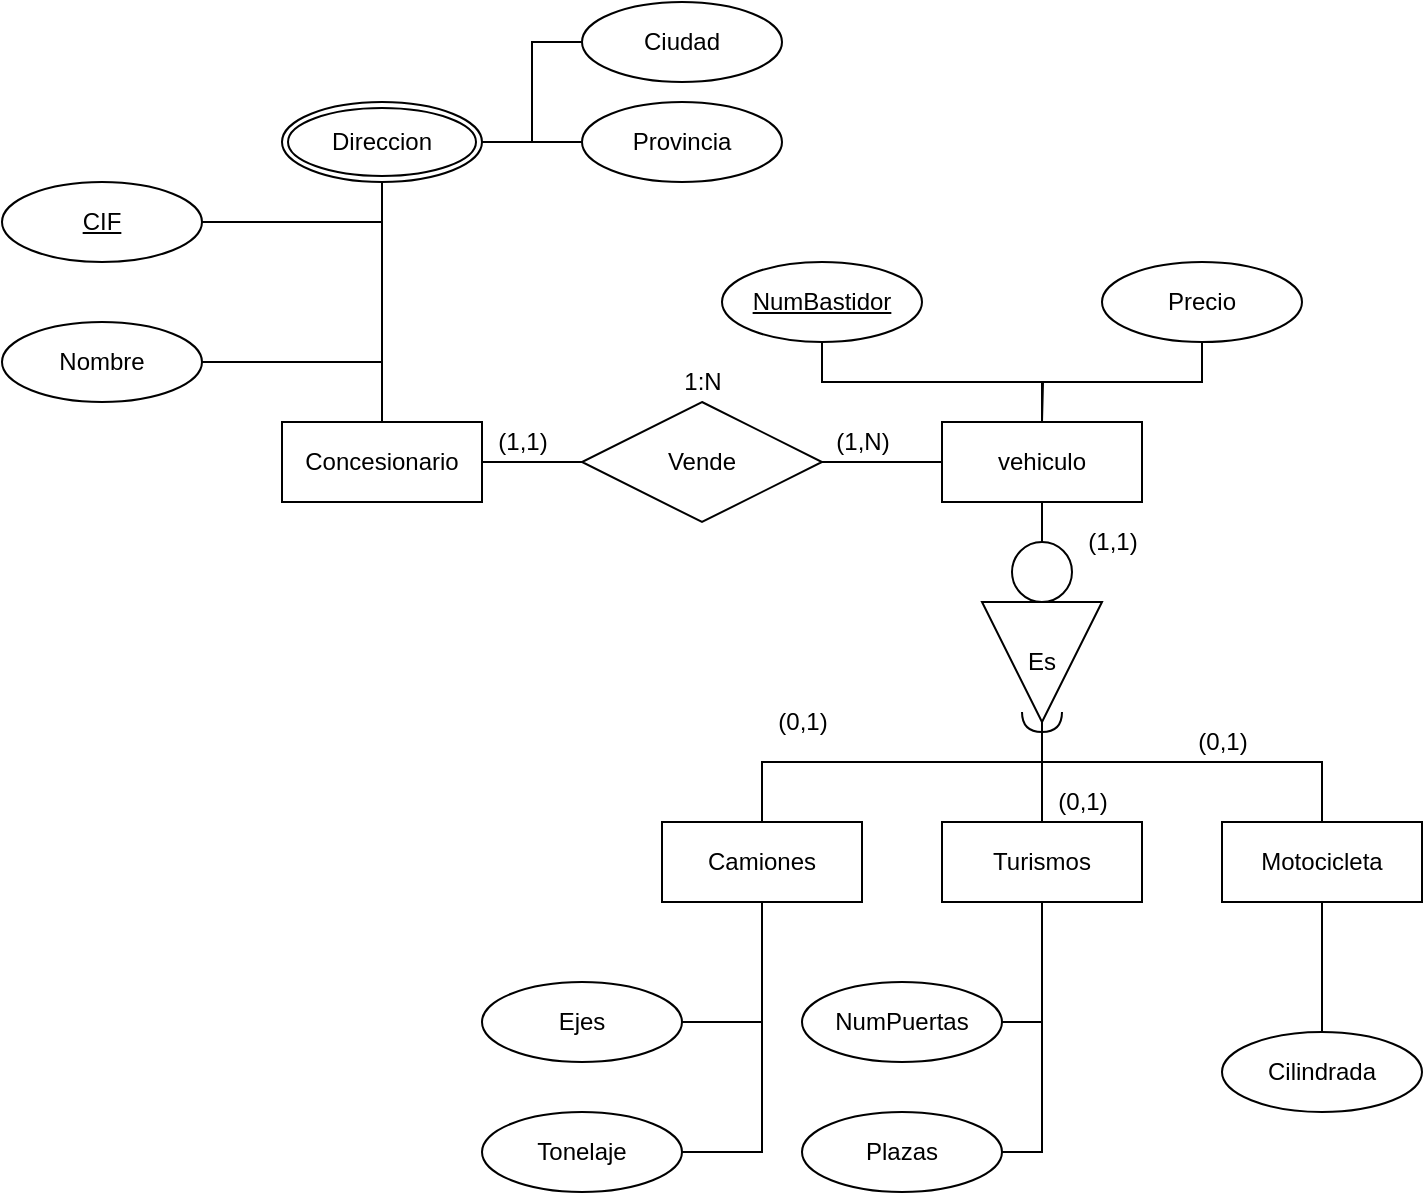 <mxfile version="13.7.9" type="device"><diagram id="uzMmDMABCPAomXyjDrPW" name="Página-1"><mxGraphModel dx="1422" dy="822" grid="1" gridSize="10" guides="1" tooltips="1" connect="1" arrows="1" fold="1" page="1" pageScale="1" pageWidth="827" pageHeight="1169" math="0" shadow="0"><root><mxCell id="0"/><mxCell id="1" parent="0"/><mxCell id="LXqpToOnagKW6s-7ra7Z-4" style="edgeStyle=orthogonalEdgeStyle;rounded=0;orthogonalLoop=1;jettySize=auto;html=1;exitX=0.5;exitY=0;exitDx=0;exitDy=0;endArrow=none;endFill=0;" edge="1" parent="1" source="LXqpToOnagKW6s-7ra7Z-1" target="LXqpToOnagKW6s-7ra7Z-2"><mxGeometry relative="1" as="geometry"/></mxCell><mxCell id="LXqpToOnagKW6s-7ra7Z-1" value="vehiculo" style="whiteSpace=wrap;html=1;align=center;" vertex="1" parent="1"><mxGeometry x="490" y="240" width="100" height="40" as="geometry"/></mxCell><mxCell id="LXqpToOnagKW6s-7ra7Z-2" value="Precio" style="ellipse;whiteSpace=wrap;html=1;align=center;" vertex="1" parent="1"><mxGeometry x="570" y="160" width="100" height="40" as="geometry"/></mxCell><mxCell id="LXqpToOnagKW6s-7ra7Z-5" style="edgeStyle=orthogonalEdgeStyle;rounded=0;orthogonalLoop=1;jettySize=auto;html=1;exitX=0.5;exitY=1;exitDx=0;exitDy=0;endArrow=none;endFill=0;" edge="1" parent="1" source="LXqpToOnagKW6s-7ra7Z-3"><mxGeometry relative="1" as="geometry"><mxPoint x="540" y="240" as="targetPoint"/></mxGeometry></mxCell><mxCell id="LXqpToOnagKW6s-7ra7Z-3" value="&lt;u&gt;NumBastidor&lt;/u&gt;" style="ellipse;whiteSpace=wrap;html=1;align=center;" vertex="1" parent="1"><mxGeometry x="380" y="160" width="100" height="40" as="geometry"/></mxCell><mxCell id="LXqpToOnagKW6s-7ra7Z-6" value="Concesionario" style="whiteSpace=wrap;html=1;align=center;" vertex="1" parent="1"><mxGeometry x="160" y="240" width="100" height="40" as="geometry"/></mxCell><mxCell id="LXqpToOnagKW6s-7ra7Z-8" style="edgeStyle=orthogonalEdgeStyle;rounded=0;orthogonalLoop=1;jettySize=auto;html=1;entryX=0;entryY=0.5;entryDx=0;entryDy=0;endArrow=none;endFill=0;" edge="1" parent="1" source="LXqpToOnagKW6s-7ra7Z-7" target="LXqpToOnagKW6s-7ra7Z-1"><mxGeometry relative="1" as="geometry"/></mxCell><mxCell id="LXqpToOnagKW6s-7ra7Z-9" style="edgeStyle=orthogonalEdgeStyle;rounded=0;orthogonalLoop=1;jettySize=auto;html=1;endArrow=none;endFill=0;" edge="1" parent="1" source="LXqpToOnagKW6s-7ra7Z-7" target="LXqpToOnagKW6s-7ra7Z-6"><mxGeometry relative="1" as="geometry"/></mxCell><mxCell id="LXqpToOnagKW6s-7ra7Z-7" value="Vende" style="shape=rhombus;perimeter=rhombusPerimeter;whiteSpace=wrap;html=1;align=center;" vertex="1" parent="1"><mxGeometry x="310" y="230" width="120" height="60" as="geometry"/></mxCell><mxCell id="LXqpToOnagKW6s-7ra7Z-14" style="edgeStyle=orthogonalEdgeStyle;rounded=0;orthogonalLoop=1;jettySize=auto;html=1;exitX=1;exitY=0.5;exitDx=0;exitDy=0;endArrow=none;endFill=0;" edge="1" parent="1" source="LXqpToOnagKW6s-7ra7Z-10" target="LXqpToOnagKW6s-7ra7Z-12"><mxGeometry relative="1" as="geometry"/></mxCell><mxCell id="LXqpToOnagKW6s-7ra7Z-27" style="edgeStyle=orthogonalEdgeStyle;rounded=0;orthogonalLoop=1;jettySize=auto;html=1;entryX=0.5;entryY=1;entryDx=0;entryDy=0;endArrow=none;endFill=0;" edge="1" parent="1" source="LXqpToOnagKW6s-7ra7Z-41" target="LXqpToOnagKW6s-7ra7Z-1"><mxGeometry relative="1" as="geometry"/></mxCell><mxCell id="LXqpToOnagKW6s-7ra7Z-10" value="Es" style="triangle;whiteSpace=wrap;html=1;dashed=0;direction=south;" vertex="1" parent="1"><mxGeometry x="510" y="330" width="60" height="60" as="geometry"/></mxCell><mxCell id="LXqpToOnagKW6s-7ra7Z-16" style="edgeStyle=orthogonalEdgeStyle;rounded=0;orthogonalLoop=1;jettySize=auto;html=1;endArrow=none;endFill=0;exitX=0.5;exitY=0;exitDx=0;exitDy=0;entryX=1;entryY=0.5;entryDx=0;entryDy=0;" edge="1" parent="1" source="LXqpToOnagKW6s-7ra7Z-11" target="LXqpToOnagKW6s-7ra7Z-10"><mxGeometry relative="1" as="geometry"><mxPoint x="540" y="390" as="targetPoint"/><Array as="points"><mxPoint x="680" y="410"/><mxPoint x="540" y="410"/></Array></mxGeometry></mxCell><mxCell id="LXqpToOnagKW6s-7ra7Z-11" value="Motocicleta" style="whiteSpace=wrap;html=1;align=center;" vertex="1" parent="1"><mxGeometry x="630" y="440" width="100" height="40" as="geometry"/></mxCell><mxCell id="LXqpToOnagKW6s-7ra7Z-12" value="Turismos" style="whiteSpace=wrap;html=1;align=center;" vertex="1" parent="1"><mxGeometry x="490" y="440" width="100" height="40" as="geometry"/></mxCell><mxCell id="LXqpToOnagKW6s-7ra7Z-15" style="edgeStyle=orthogonalEdgeStyle;rounded=0;orthogonalLoop=1;jettySize=auto;html=1;exitX=0.5;exitY=0;exitDx=0;exitDy=0;endArrow=none;endFill=0;" edge="1" parent="1" source="LXqpToOnagKW6s-7ra7Z-13" target="LXqpToOnagKW6s-7ra7Z-10"><mxGeometry relative="1" as="geometry"><Array as="points"><mxPoint x="400" y="410"/><mxPoint x="540" y="410"/></Array></mxGeometry></mxCell><mxCell id="LXqpToOnagKW6s-7ra7Z-13" value="Camiones" style="whiteSpace=wrap;html=1;align=center;" vertex="1" parent="1"><mxGeometry x="350" y="440" width="100" height="40" as="geometry"/></mxCell><mxCell id="LXqpToOnagKW6s-7ra7Z-22" style="edgeStyle=orthogonalEdgeStyle;rounded=0;orthogonalLoop=1;jettySize=auto;html=1;entryX=0.5;entryY=1;entryDx=0;entryDy=0;endArrow=none;endFill=0;exitX=1;exitY=0.5;exitDx=0;exitDy=0;" edge="1" parent="1" source="LXqpToOnagKW6s-7ra7Z-17" target="LXqpToOnagKW6s-7ra7Z-13"><mxGeometry relative="1" as="geometry"/></mxCell><mxCell id="LXqpToOnagKW6s-7ra7Z-17" value="Ejes" style="ellipse;whiteSpace=wrap;html=1;align=center;" vertex="1" parent="1"><mxGeometry x="260" y="520" width="100" height="40" as="geometry"/></mxCell><mxCell id="LXqpToOnagKW6s-7ra7Z-23" style="edgeStyle=orthogonalEdgeStyle;rounded=0;orthogonalLoop=1;jettySize=auto;html=1;endArrow=none;endFill=0;exitX=1;exitY=0.5;exitDx=0;exitDy=0;" edge="1" parent="1" source="LXqpToOnagKW6s-7ra7Z-18" target="LXqpToOnagKW6s-7ra7Z-13"><mxGeometry relative="1" as="geometry"><mxPoint x="400" y="470" as="targetPoint"/></mxGeometry></mxCell><mxCell id="LXqpToOnagKW6s-7ra7Z-18" value="Tonelaje" style="ellipse;whiteSpace=wrap;html=1;align=center;" vertex="1" parent="1"><mxGeometry x="260" y="585" width="100" height="40" as="geometry"/></mxCell><mxCell id="LXqpToOnagKW6s-7ra7Z-25" style="edgeStyle=orthogonalEdgeStyle;rounded=0;orthogonalLoop=1;jettySize=auto;html=1;entryX=0.5;entryY=1;entryDx=0;entryDy=0;endArrow=none;endFill=0;exitX=1;exitY=0.5;exitDx=0;exitDy=0;" edge="1" parent="1" source="LXqpToOnagKW6s-7ra7Z-19" target="LXqpToOnagKW6s-7ra7Z-12"><mxGeometry relative="1" as="geometry"/></mxCell><mxCell id="LXqpToOnagKW6s-7ra7Z-19" value="Plazas" style="ellipse;whiteSpace=wrap;html=1;align=center;" vertex="1" parent="1"><mxGeometry x="420" y="585" width="100" height="40" as="geometry"/></mxCell><mxCell id="LXqpToOnagKW6s-7ra7Z-24" style="edgeStyle=orthogonalEdgeStyle;rounded=0;orthogonalLoop=1;jettySize=auto;html=1;entryX=0.5;entryY=1;entryDx=0;entryDy=0;endArrow=none;endFill=0;exitX=1;exitY=0.5;exitDx=0;exitDy=0;" edge="1" parent="1" source="LXqpToOnagKW6s-7ra7Z-20" target="LXqpToOnagKW6s-7ra7Z-12"><mxGeometry relative="1" as="geometry"/></mxCell><mxCell id="LXqpToOnagKW6s-7ra7Z-20" value="NumPuertas" style="ellipse;whiteSpace=wrap;html=1;align=center;" vertex="1" parent="1"><mxGeometry x="420" y="520" width="100" height="40" as="geometry"/></mxCell><mxCell id="LXqpToOnagKW6s-7ra7Z-26" style="edgeStyle=orthogonalEdgeStyle;rounded=0;orthogonalLoop=1;jettySize=auto;html=1;exitX=0.5;exitY=0;exitDx=0;exitDy=0;entryX=0.5;entryY=1;entryDx=0;entryDy=0;endArrow=none;endFill=0;" edge="1" parent="1" source="LXqpToOnagKW6s-7ra7Z-21" target="LXqpToOnagKW6s-7ra7Z-11"><mxGeometry relative="1" as="geometry"/></mxCell><mxCell id="LXqpToOnagKW6s-7ra7Z-21" value="Cilindrada" style="ellipse;whiteSpace=wrap;html=1;align=center;" vertex="1" parent="1"><mxGeometry x="630" y="545" width="100" height="40" as="geometry"/></mxCell><mxCell id="LXqpToOnagKW6s-7ra7Z-28" value="(1,N)" style="text;html=1;align=center;verticalAlign=middle;resizable=0;points=[];autosize=1;" vertex="1" parent="1"><mxGeometry x="430" y="240" width="40" height="20" as="geometry"/></mxCell><mxCell id="LXqpToOnagKW6s-7ra7Z-29" value="(1,1)" style="text;html=1;align=center;verticalAlign=middle;resizable=0;points=[];autosize=1;" vertex="1" parent="1"><mxGeometry x="260" y="240" width="40" height="20" as="geometry"/></mxCell><mxCell id="LXqpToOnagKW6s-7ra7Z-30" value="1:N" style="text;html=1;align=center;verticalAlign=middle;resizable=0;points=[];autosize=1;" vertex="1" parent="1"><mxGeometry x="355" y="210" width="30" height="20" as="geometry"/></mxCell><mxCell id="LXqpToOnagKW6s-7ra7Z-34" style="edgeStyle=orthogonalEdgeStyle;rounded=0;orthogonalLoop=1;jettySize=auto;html=1;entryX=0.5;entryY=0;entryDx=0;entryDy=0;endArrow=none;endFill=0;" edge="1" parent="1" source="LXqpToOnagKW6s-7ra7Z-31" target="LXqpToOnagKW6s-7ra7Z-6"><mxGeometry relative="1" as="geometry"/></mxCell><mxCell id="LXqpToOnagKW6s-7ra7Z-31" value="Nombre" style="ellipse;whiteSpace=wrap;html=1;align=center;" vertex="1" parent="1"><mxGeometry x="20" y="190" width="100" height="40" as="geometry"/></mxCell><mxCell id="LXqpToOnagKW6s-7ra7Z-35" style="edgeStyle=orthogonalEdgeStyle;rounded=0;orthogonalLoop=1;jettySize=auto;html=1;entryX=0.5;entryY=0;entryDx=0;entryDy=0;endArrow=none;endFill=0;" edge="1" parent="1" source="LXqpToOnagKW6s-7ra7Z-32" target="LXqpToOnagKW6s-7ra7Z-6"><mxGeometry relative="1" as="geometry"/></mxCell><mxCell id="LXqpToOnagKW6s-7ra7Z-39" style="edgeStyle=orthogonalEdgeStyle;rounded=0;orthogonalLoop=1;jettySize=auto;html=1;exitX=1;exitY=0.5;exitDx=0;exitDy=0;entryX=0;entryY=0.5;entryDx=0;entryDy=0;endArrow=none;endFill=0;" edge="1" parent="1" source="LXqpToOnagKW6s-7ra7Z-32" target="LXqpToOnagKW6s-7ra7Z-37"><mxGeometry relative="1" as="geometry"/></mxCell><mxCell id="LXqpToOnagKW6s-7ra7Z-32" value="Direccion" style="ellipse;shape=doubleEllipse;margin=3;whiteSpace=wrap;html=1;align=center;" vertex="1" parent="1"><mxGeometry x="160" y="80" width="100" height="40" as="geometry"/></mxCell><mxCell id="LXqpToOnagKW6s-7ra7Z-36" style="edgeStyle=orthogonalEdgeStyle;rounded=0;orthogonalLoop=1;jettySize=auto;html=1;endArrow=none;endFill=0;" edge="1" parent="1" source="LXqpToOnagKW6s-7ra7Z-33" target="LXqpToOnagKW6s-7ra7Z-6"><mxGeometry relative="1" as="geometry"/></mxCell><mxCell id="LXqpToOnagKW6s-7ra7Z-33" value="&lt;u&gt;CIF&lt;/u&gt;" style="ellipse;whiteSpace=wrap;html=1;align=center;" vertex="1" parent="1"><mxGeometry x="20" y="120" width="100" height="40" as="geometry"/></mxCell><mxCell id="LXqpToOnagKW6s-7ra7Z-37" value="Provincia" style="ellipse;whiteSpace=wrap;html=1;align=center;" vertex="1" parent="1"><mxGeometry x="310" y="80" width="100" height="40" as="geometry"/></mxCell><mxCell id="LXqpToOnagKW6s-7ra7Z-40" style="edgeStyle=orthogonalEdgeStyle;rounded=0;orthogonalLoop=1;jettySize=auto;html=1;entryX=1;entryY=0.5;entryDx=0;entryDy=0;endArrow=none;endFill=0;" edge="1" parent="1" source="LXqpToOnagKW6s-7ra7Z-38" target="LXqpToOnagKW6s-7ra7Z-32"><mxGeometry relative="1" as="geometry"/></mxCell><mxCell id="LXqpToOnagKW6s-7ra7Z-38" value="Ciudad" style="ellipse;whiteSpace=wrap;html=1;align=center;" vertex="1" parent="1"><mxGeometry x="310" y="30" width="100" height="40" as="geometry"/></mxCell><mxCell id="LXqpToOnagKW6s-7ra7Z-41" value="" style="shape=ellipse;html=1;dashed=0;whitespace=wrap;perimeter=ellipsePerimeter;" vertex="1" parent="1"><mxGeometry x="525" y="300" width="30" height="30" as="geometry"/></mxCell><mxCell id="LXqpToOnagKW6s-7ra7Z-43" value="" style="shape=requiredInterface;html=1;verticalLabelPosition=bottom;rotation=90;" vertex="1" parent="1"><mxGeometry x="535" y="380" width="10" height="20" as="geometry"/></mxCell><mxCell id="LXqpToOnagKW6s-7ra7Z-44" value="(1,1)" style="text;html=1;align=center;verticalAlign=middle;resizable=0;points=[];autosize=1;" vertex="1" parent="1"><mxGeometry x="555" y="290" width="40" height="20" as="geometry"/></mxCell><mxCell id="LXqpToOnagKW6s-7ra7Z-45" value="(0,1)" style="text;html=1;align=center;verticalAlign=middle;resizable=0;points=[];autosize=1;" vertex="1" parent="1"><mxGeometry x="400" y="380" width="40" height="20" as="geometry"/></mxCell><mxCell id="LXqpToOnagKW6s-7ra7Z-46" value="(0,1)" style="text;html=1;align=center;verticalAlign=middle;resizable=0;points=[];autosize=1;" vertex="1" parent="1"><mxGeometry x="540" y="420" width="40" height="20" as="geometry"/></mxCell><mxCell id="LXqpToOnagKW6s-7ra7Z-47" value="(0,1)" style="text;html=1;align=center;verticalAlign=middle;resizable=0;points=[];autosize=1;" vertex="1" parent="1"><mxGeometry x="610" y="390" width="40" height="20" as="geometry"/></mxCell></root></mxGraphModel></diagram></mxfile>